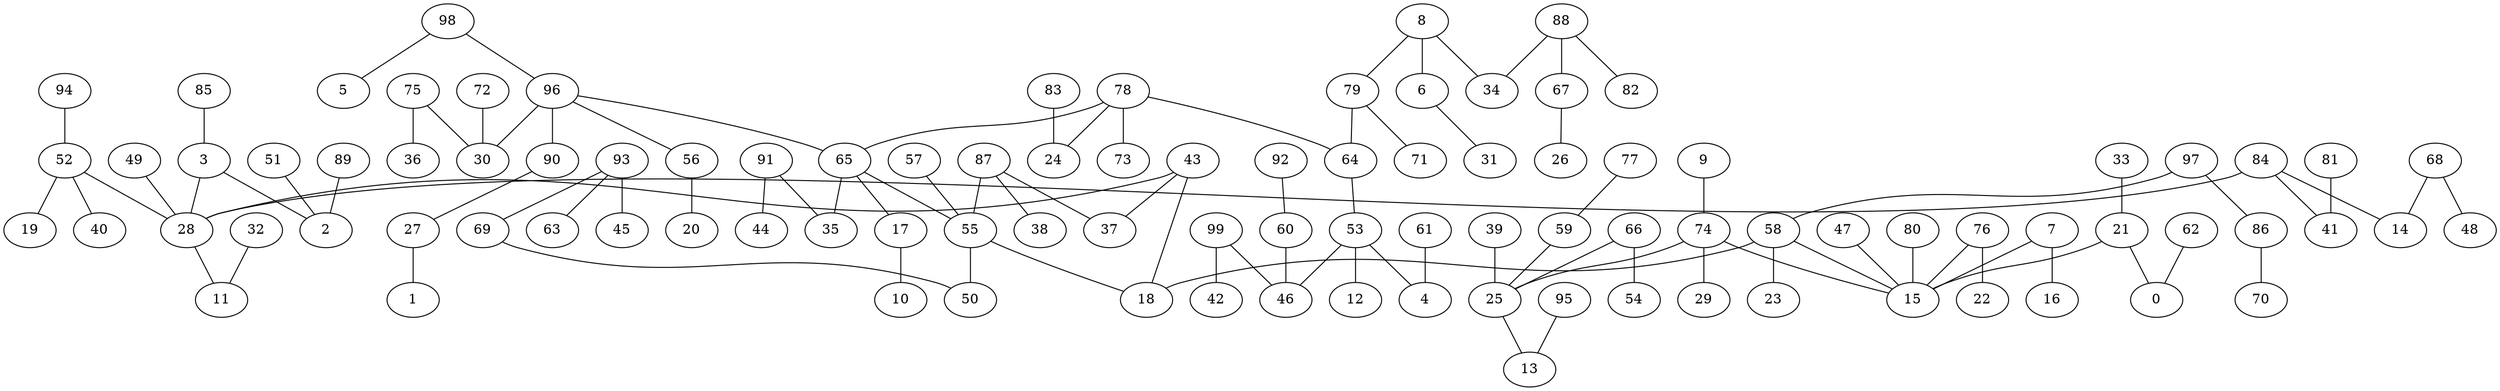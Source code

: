 digraph GG_graph {

subgraph G_graph {
edge [color = black]
"94" -> "52" [dir = none]
"39" -> "25" [dir = none]
"92" -> "60" [dir = none]
"85" -> "3" [dir = none]
"60" -> "46" [dir = none]
"49" -> "28" [dir = none]
"80" -> "15" [dir = none]
"9" -> "74" [dir = none]
"77" -> "59" [dir = none]
"83" -> "24" [dir = none]
"93" -> "63" [dir = none]
"93" -> "45" [dir = none]
"93" -> "69" [dir = none]
"86" -> "70" [dir = none]
"51" -> "2" [dir = none]
"98" -> "5" [dir = none]
"98" -> "96" [dir = none]
"32" -> "11" [dir = none]
"88" -> "67" [dir = none]
"88" -> "82" [dir = none]
"88" -> "34" [dir = none]
"57" -> "55" [dir = none]
"97" -> "86" [dir = none]
"97" -> "58" [dir = none]
"53" -> "12" [dir = none]
"53" -> "46" [dir = none]
"53" -> "4" [dir = none]
"95" -> "13" [dir = none]
"69" -> "50" [dir = none]
"81" -> "41" [dir = none]
"61" -> "4" [dir = none]
"33" -> "21" [dir = none]
"6" -> "31" [dir = none]
"62" -> "0" [dir = none]
"55" -> "50" [dir = none]
"55" -> "18" [dir = none]
"3" -> "2" [dir = none]
"3" -> "28" [dir = none]
"52" -> "19" [dir = none]
"52" -> "40" [dir = none]
"52" -> "28" [dir = none]
"72" -> "30" [dir = none]
"64" -> "53" [dir = none]
"28" -> "11" [dir = none]
"17" -> "10" [dir = none]
"78" -> "73" [dir = none]
"78" -> "24" [dir = none]
"78" -> "64" [dir = none]
"78" -> "65" [dir = none]
"47" -> "15" [dir = none]
"43" -> "28" [dir = none]
"43" -> "18" [dir = none]
"96" -> "56" [dir = none]
"96" -> "90" [dir = none]
"96" -> "30" [dir = none]
"96" -> "65" [dir = none]
"76" -> "22" [dir = none]
"76" -> "15" [dir = none]
"90" -> "27" [dir = none]
"87" -> "37" [dir = none]
"87" -> "38" [dir = none]
"87" -> "55" [dir = none]
"91" -> "44" [dir = none]
"91" -> "35" [dir = none]
"84" -> "14" [dir = none]
"84" -> "41" [dir = none]
"84" -> "28" [dir = none]
"58" -> "23" [dir = none]
"58" -> "15" [dir = none]
"58" -> "18" [dir = none]
"65" -> "35" [dir = none]
"65" -> "17" [dir = none]
"65" -> "55" [dir = none]
"7" -> "16" [dir = none]
"7" -> "15" [dir = none]
"8" -> "34" [dir = none]
"8" -> "6" [dir = none]
"8" -> "79" [dir = none]
"27" -> "1" [dir = none]
"79" -> "71" [dir = none]
"79" -> "64" [dir = none]
"56" -> "20" [dir = none]
"99" -> "42" [dir = none]
"99" -> "46" [dir = none]
"25" -> "13" [dir = none]
"68" -> "48" [dir = none]
"68" -> "14" [dir = none]
"66" -> "54" [dir = none]
"66" -> "25" [dir = none]
"74" -> "25" [dir = none]
"74" -> "29" [dir = none]
"74" -> "15" [dir = none]
"89" -> "2" [dir = none]
"75" -> "36" [dir = none]
"75" -> "30" [dir = none]
"21" -> "0" [dir = none]
"21" -> "15" [dir = none]
"59" -> "25" [dir = none]
"67" -> "26" [dir = none]
"43" -> "37" [dir = none]
}

}
